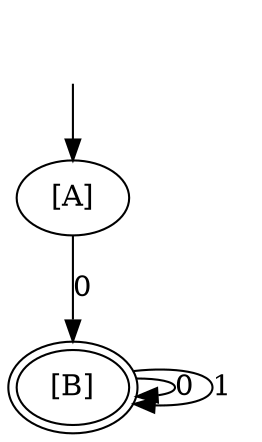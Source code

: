 digraph "M1" {
	_nil [style="invis"];
	_nil -> "[A]" [label=""];
	"[B]" [peripheries=2];
	"[A]" -> "[B]" [label=0];
	"[B]" -> "[B]" [label=0];
	"[B]" -> "[B]" [label=1];
}
